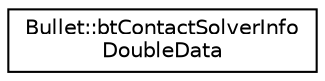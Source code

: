 digraph "Graphical Class Hierarchy"
{
  edge [fontname="Helvetica",fontsize="10",labelfontname="Helvetica",labelfontsize="10"];
  node [fontname="Helvetica",fontsize="10",shape=record];
  rankdir="LR";
  Node1 [label="Bullet::btContactSolverInfo\lDoubleData",height=0.2,width=0.4,color="black", fillcolor="white", style="filled",URL="$class_bullet_1_1bt_contact_solver_info_double_data.html"];
}
